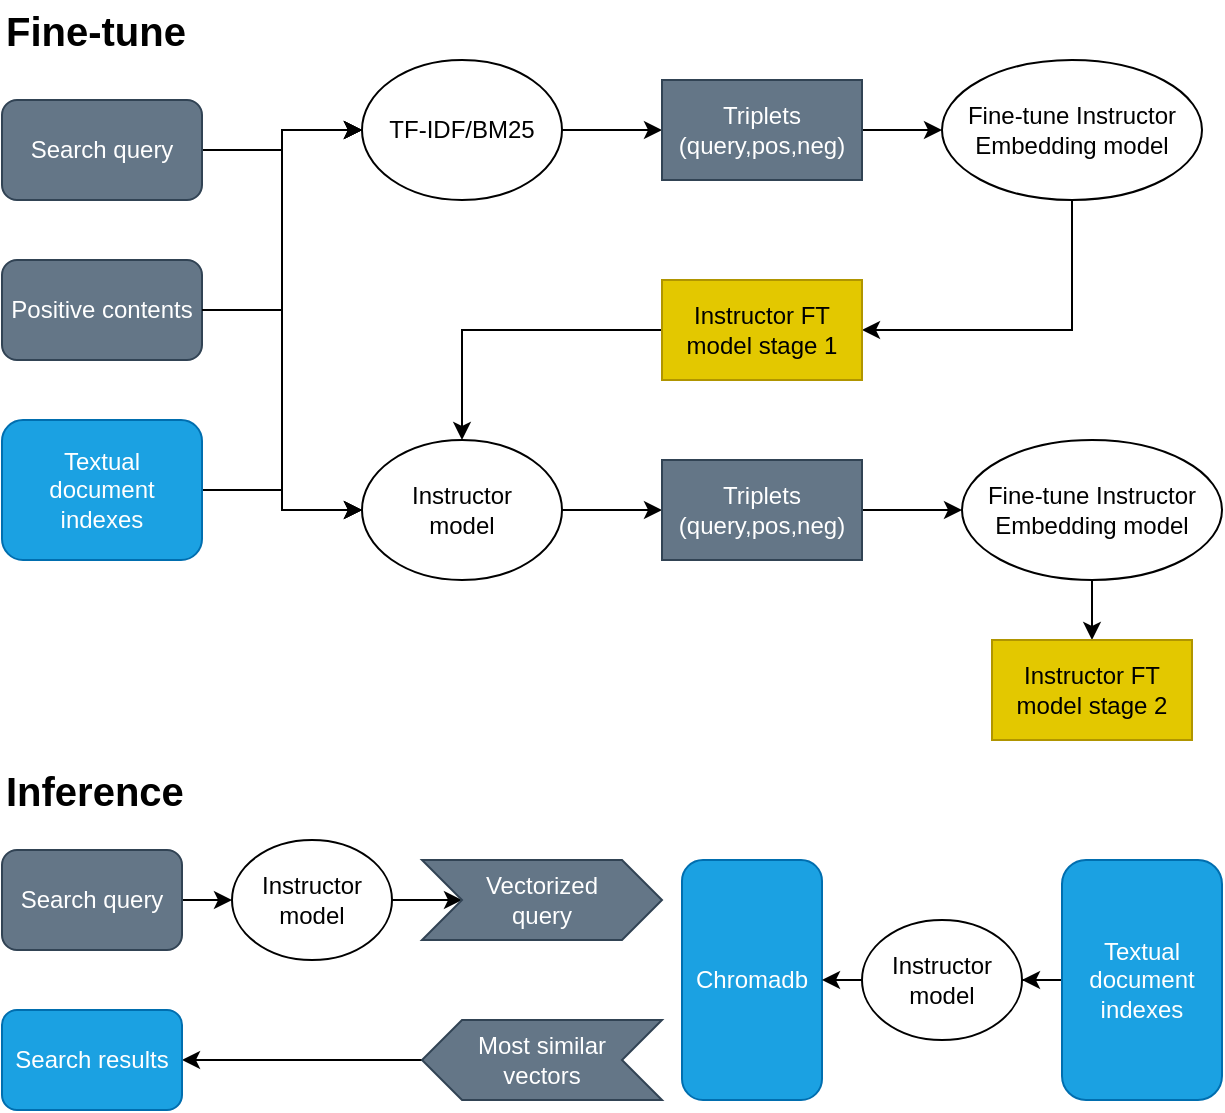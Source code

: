 <mxfile version="21.5.1" type="device">
  <diagram name="Page-1" id="hh932eutqQCeLG9CE4Ng">
    <mxGraphModel dx="1247" dy="1785" grid="1" gridSize="10" guides="1" tooltips="1" connect="1" arrows="1" fold="1" page="1" pageScale="1" pageWidth="850" pageHeight="1100" math="0" shadow="0">
      <root>
        <mxCell id="0" />
        <mxCell id="1" parent="0" />
        <mxCell id="B8qjauAhTTX-YfYlPJ6S-7" style="edgeStyle=orthogonalEdgeStyle;rounded=0;orthogonalLoop=1;jettySize=auto;html=1;" parent="1" source="B8qjauAhTTX-YfYlPJ6S-2" target="B8qjauAhTTX-YfYlPJ6S-4" edge="1">
          <mxGeometry relative="1" as="geometry" />
        </mxCell>
        <mxCell id="B8qjauAhTTX-YfYlPJ6S-2" value="Instructor&lt;br&gt;model" style="ellipse;whiteSpace=wrap;html=1;" parent="1" vertex="1">
          <mxGeometry x="345" y="150" width="80" height="60" as="geometry" />
        </mxCell>
        <mxCell id="B8qjauAhTTX-YfYlPJ6S-4" value="Vectorized&lt;br&gt;query" style="shape=step;perimeter=stepPerimeter;whiteSpace=wrap;html=1;fixedSize=1;rounded=0;fillColor=#647687;fontColor=#ffffff;strokeColor=#314354;" parent="1" vertex="1">
          <mxGeometry x="440" y="160" width="120" height="40" as="geometry" />
        </mxCell>
        <mxCell id="B8qjauAhTTX-YfYlPJ6S-9" value="Chromadb" style="rounded=1;whiteSpace=wrap;html=1;fillColor=#1ba1e2;fontColor=#ffffff;strokeColor=#006EAF;" parent="1" vertex="1">
          <mxGeometry x="570" y="160" width="70" height="120" as="geometry" />
        </mxCell>
        <mxCell id="B8qjauAhTTX-YfYlPJ6S-14" style="edgeStyle=orthogonalEdgeStyle;rounded=0;orthogonalLoop=1;jettySize=auto;html=1;entryX=1;entryY=0.5;entryDx=0;entryDy=0;" parent="1" source="B8qjauAhTTX-YfYlPJ6S-10" target="B8qjauAhTTX-YfYlPJ6S-24" edge="1">
          <mxGeometry relative="1" as="geometry">
            <mxPoint x="770.0" y="240" as="targetPoint" />
          </mxGeometry>
        </mxCell>
        <mxCell id="B8qjauAhTTX-YfYlPJ6S-10" value="Textual&lt;br&gt;document&lt;br&gt;indexes" style="rounded=1;whiteSpace=wrap;html=1;fillColor=#1ba1e2;fontColor=#ffffff;strokeColor=#006EAF;" parent="1" vertex="1">
          <mxGeometry x="760" y="160" width="80" height="120" as="geometry" />
        </mxCell>
        <mxCell id="B8qjauAhTTX-YfYlPJ6S-12" style="edgeStyle=orthogonalEdgeStyle;rounded=0;orthogonalLoop=1;jettySize=auto;html=1;entryX=1;entryY=0.5;entryDx=0;entryDy=0;exitX=0;exitY=0.5;exitDx=0;exitDy=0;" parent="1" source="B8qjauAhTTX-YfYlPJ6S-24" target="B8qjauAhTTX-YfYlPJ6S-9" edge="1">
          <mxGeometry relative="1" as="geometry">
            <mxPoint x="660.0" y="240.034" as="sourcePoint" />
          </mxGeometry>
        </mxCell>
        <mxCell id="B8qjauAhTTX-YfYlPJ6S-23" style="edgeStyle=orthogonalEdgeStyle;rounded=0;orthogonalLoop=1;jettySize=auto;html=1;entryX=1;entryY=0.5;entryDx=0;entryDy=0;" parent="1" source="B8qjauAhTTX-YfYlPJ6S-22" target="uROtnzAx9X5Tsi-1OuP4-3" edge="1">
          <mxGeometry relative="1" as="geometry">
            <mxPoint x="320" y="260" as="targetPoint" />
          </mxGeometry>
        </mxCell>
        <mxCell id="B8qjauAhTTX-YfYlPJ6S-22" value="Most similar &lt;br&gt;vectors" style="shape=step;perimeter=stepPerimeter;whiteSpace=wrap;html=1;fixedSize=1;rounded=0;size=20;rotation=0;direction=west;flipH=0;flipV=1;fillColor=#647687;fontColor=#ffffff;strokeColor=#314354;" parent="1" vertex="1">
          <mxGeometry x="440" y="240" width="120" height="40" as="geometry" />
        </mxCell>
        <mxCell id="B8qjauAhTTX-YfYlPJ6S-24" value="Instructor&lt;br&gt;model" style="ellipse;whiteSpace=wrap;html=1;" parent="1" vertex="1">
          <mxGeometry x="660" y="190" width="80" height="60" as="geometry" />
        </mxCell>
        <mxCell id="ORxg5ABxXIIm0i5PQpDy-5" style="edgeStyle=orthogonalEdgeStyle;rounded=0;orthogonalLoop=1;jettySize=auto;html=1;entryX=0;entryY=0.5;entryDx=0;entryDy=0;exitX=1;exitY=0.5;exitDx=0;exitDy=0;" parent="1" source="uROtnzAx9X5Tsi-1OuP4-5" target="ORxg5ABxXIIm0i5PQpDy-3" edge="1">
          <mxGeometry relative="1" as="geometry">
            <mxPoint x="330" y="-270" as="sourcePoint" />
          </mxGeometry>
        </mxCell>
        <mxCell id="ORxg5ABxXIIm0i5PQpDy-6" style="edgeStyle=orthogonalEdgeStyle;rounded=0;orthogonalLoop=1;jettySize=auto;html=1;entryX=0;entryY=0.5;entryDx=0;entryDy=0;" parent="1" source="ORxg5ABxXIIm0i5PQpDy-2" target="ORxg5ABxXIIm0i5PQpDy-3" edge="1">
          <mxGeometry relative="1" as="geometry" />
        </mxCell>
        <mxCell id="uROtnzAx9X5Tsi-1OuP4-11" style="edgeStyle=orthogonalEdgeStyle;rounded=0;orthogonalLoop=1;jettySize=auto;html=1;entryX=0;entryY=0.5;entryDx=0;entryDy=0;" edge="1" parent="1" source="ORxg5ABxXIIm0i5PQpDy-3" target="uROtnzAx9X5Tsi-1OuP4-10">
          <mxGeometry relative="1" as="geometry" />
        </mxCell>
        <mxCell id="ORxg5ABxXIIm0i5PQpDy-3" value="TF-IDF/BM25" style="ellipse;whiteSpace=wrap;html=1;" parent="1" vertex="1">
          <mxGeometry x="410" y="-240" width="100" height="70" as="geometry" />
        </mxCell>
        <mxCell id="uROtnzAx9X5Tsi-1OuP4-4" value="" style="edgeStyle=orthogonalEdgeStyle;rounded=0;orthogonalLoop=1;jettySize=auto;html=1;" edge="1" parent="1" source="uROtnzAx9X5Tsi-1OuP4-2" target="B8qjauAhTTX-YfYlPJ6S-2">
          <mxGeometry relative="1" as="geometry" />
        </mxCell>
        <mxCell id="uROtnzAx9X5Tsi-1OuP4-2" value="Search query" style="rounded=1;whiteSpace=wrap;html=1;fillColor=#647687;fontColor=#ffffff;strokeColor=#314354;" vertex="1" parent="1">
          <mxGeometry x="230" y="155" width="90" height="50" as="geometry" />
        </mxCell>
        <mxCell id="uROtnzAx9X5Tsi-1OuP4-3" value="Search results" style="rounded=1;whiteSpace=wrap;html=1;fillColor=#1ba1e2;fontColor=#ffffff;strokeColor=#006EAF;" vertex="1" parent="1">
          <mxGeometry x="230" y="235" width="90" height="50" as="geometry" />
        </mxCell>
        <mxCell id="uROtnzAx9X5Tsi-1OuP4-17" style="edgeStyle=orthogonalEdgeStyle;rounded=0;orthogonalLoop=1;jettySize=auto;html=1;entryX=0;entryY=0.5;entryDx=0;entryDy=0;" edge="1" parent="1" source="uROtnzAx9X5Tsi-1OuP4-5" target="uROtnzAx9X5Tsi-1OuP4-14">
          <mxGeometry relative="1" as="geometry" />
        </mxCell>
        <mxCell id="uROtnzAx9X5Tsi-1OuP4-5" value="Search query" style="rounded=1;whiteSpace=wrap;html=1;fillColor=#647687;fontColor=#ffffff;strokeColor=#314354;" vertex="1" parent="1">
          <mxGeometry x="230" y="-220" width="100" height="50" as="geometry" />
        </mxCell>
        <mxCell id="uROtnzAx9X5Tsi-1OuP4-7" style="edgeStyle=orthogonalEdgeStyle;rounded=0;orthogonalLoop=1;jettySize=auto;html=1;entryX=0;entryY=0.5;entryDx=0;entryDy=0;" edge="1" parent="1" source="ORxg5ABxXIIm0i5PQpDy-2" target="ORxg5ABxXIIm0i5PQpDy-3">
          <mxGeometry relative="1" as="geometry" />
        </mxCell>
        <mxCell id="uROtnzAx9X5Tsi-1OuP4-18" style="edgeStyle=orthogonalEdgeStyle;rounded=0;orthogonalLoop=1;jettySize=auto;html=1;entryX=0;entryY=0.5;entryDx=0;entryDy=0;" edge="1" parent="1" source="uROtnzAx9X5Tsi-1OuP4-6" target="uROtnzAx9X5Tsi-1OuP4-14">
          <mxGeometry relative="1" as="geometry" />
        </mxCell>
        <mxCell id="uROtnzAx9X5Tsi-1OuP4-6" value="Positive contents" style="rounded=1;whiteSpace=wrap;html=1;fillColor=#647687;fontColor=#ffffff;strokeColor=#314354;" vertex="1" parent="1">
          <mxGeometry x="230" y="-140" width="100" height="50" as="geometry" />
        </mxCell>
        <mxCell id="uROtnzAx9X5Tsi-1OuP4-8" value="" style="edgeStyle=orthogonalEdgeStyle;rounded=0;orthogonalLoop=1;jettySize=auto;html=1;entryX=0;entryY=0.5;entryDx=0;entryDy=0;" edge="1" parent="1" source="uROtnzAx9X5Tsi-1OuP4-6" target="ORxg5ABxXIIm0i5PQpDy-3">
          <mxGeometry relative="1" as="geometry">
            <mxPoint x="330" y="-205" as="sourcePoint" />
            <mxPoint x="410" y="-205" as="targetPoint" />
          </mxGeometry>
        </mxCell>
        <mxCell id="uROtnzAx9X5Tsi-1OuP4-19" style="edgeStyle=orthogonalEdgeStyle;rounded=0;orthogonalLoop=1;jettySize=auto;html=1;entryX=0;entryY=0.5;entryDx=0;entryDy=0;" edge="1" parent="1" source="ORxg5ABxXIIm0i5PQpDy-2" target="uROtnzAx9X5Tsi-1OuP4-14">
          <mxGeometry relative="1" as="geometry" />
        </mxCell>
        <mxCell id="ORxg5ABxXIIm0i5PQpDy-2" value="Textual&lt;br&gt;document&lt;br&gt;indexes" style="rounded=1;whiteSpace=wrap;html=1;fillColor=#1ba1e2;fontColor=#ffffff;strokeColor=#006EAF;" parent="1" vertex="1">
          <mxGeometry x="230" y="-60" width="100" height="70" as="geometry" />
        </mxCell>
        <mxCell id="uROtnzAx9X5Tsi-1OuP4-13" style="edgeStyle=orthogonalEdgeStyle;rounded=0;orthogonalLoop=1;jettySize=auto;html=1;entryX=0;entryY=0.5;entryDx=0;entryDy=0;" edge="1" parent="1" source="uROtnzAx9X5Tsi-1OuP4-10" target="uROtnzAx9X5Tsi-1OuP4-12">
          <mxGeometry relative="1" as="geometry" />
        </mxCell>
        <mxCell id="uROtnzAx9X5Tsi-1OuP4-10" value="Triplets&lt;br&gt;(query,pos,neg)" style="rounded=0;whiteSpace=wrap;html=1;fillColor=#647687;fontColor=#ffffff;strokeColor=#314354;" vertex="1" parent="1">
          <mxGeometry x="560" y="-230" width="100" height="50" as="geometry" />
        </mxCell>
        <mxCell id="uROtnzAx9X5Tsi-1OuP4-47" style="edgeStyle=orthogonalEdgeStyle;rounded=0;orthogonalLoop=1;jettySize=auto;html=1;entryX=1;entryY=0.5;entryDx=0;entryDy=0;" edge="1" parent="1" source="uROtnzAx9X5Tsi-1OuP4-12" target="uROtnzAx9X5Tsi-1OuP4-42">
          <mxGeometry relative="1" as="geometry">
            <mxPoint x="765" y="-90" as="targetPoint" />
            <Array as="points">
              <mxPoint x="765" y="-105" />
            </Array>
          </mxGeometry>
        </mxCell>
        <mxCell id="uROtnzAx9X5Tsi-1OuP4-12" value="Fine-tune Instructor Embedding model" style="ellipse;whiteSpace=wrap;html=1;" vertex="1" parent="1">
          <mxGeometry x="700" y="-240" width="130" height="70" as="geometry" />
        </mxCell>
        <mxCell id="uROtnzAx9X5Tsi-1OuP4-31" style="edgeStyle=orthogonalEdgeStyle;rounded=0;orthogonalLoop=1;jettySize=auto;html=1;entryX=0;entryY=0.5;entryDx=0;entryDy=0;" edge="1" parent="1" source="uROtnzAx9X5Tsi-1OuP4-14" target="uROtnzAx9X5Tsi-1OuP4-29">
          <mxGeometry relative="1" as="geometry" />
        </mxCell>
        <mxCell id="uROtnzAx9X5Tsi-1OuP4-14" value="Instructor&lt;br&gt;model" style="ellipse;whiteSpace=wrap;html=1;" vertex="1" parent="1">
          <mxGeometry x="410" y="-50" width="100" height="70" as="geometry" />
        </mxCell>
        <mxCell id="uROtnzAx9X5Tsi-1OuP4-33" style="edgeStyle=orthogonalEdgeStyle;rounded=0;orthogonalLoop=1;jettySize=auto;html=1;entryX=0;entryY=0.5;entryDx=0;entryDy=0;" edge="1" parent="1" source="uROtnzAx9X5Tsi-1OuP4-29" target="uROtnzAx9X5Tsi-1OuP4-34">
          <mxGeometry relative="1" as="geometry">
            <mxPoint x="710.0" y="-15" as="targetPoint" />
          </mxGeometry>
        </mxCell>
        <mxCell id="uROtnzAx9X5Tsi-1OuP4-29" value="Triplets&lt;br&gt;(query,pos,neg)" style="rounded=0;whiteSpace=wrap;html=1;fillColor=#647687;fontColor=#ffffff;strokeColor=#314354;" vertex="1" parent="1">
          <mxGeometry x="560" y="-40" width="100" height="50" as="geometry" />
        </mxCell>
        <mxCell id="uROtnzAx9X5Tsi-1OuP4-36" style="edgeStyle=orthogonalEdgeStyle;rounded=0;orthogonalLoop=1;jettySize=auto;html=1;entryX=0.5;entryY=0;entryDx=0;entryDy=0;" edge="1" parent="1" source="uROtnzAx9X5Tsi-1OuP4-34" target="uROtnzAx9X5Tsi-1OuP4-48">
          <mxGeometry relative="1" as="geometry">
            <mxPoint x="775" y="50" as="targetPoint" />
          </mxGeometry>
        </mxCell>
        <mxCell id="uROtnzAx9X5Tsi-1OuP4-34" value="Fine-tune Instructor Embedding model" style="ellipse;whiteSpace=wrap;html=1;" vertex="1" parent="1">
          <mxGeometry x="710" y="-50" width="130" height="70" as="geometry" />
        </mxCell>
        <mxCell id="uROtnzAx9X5Tsi-1OuP4-37" value="Inference" style="text;html=1;strokeColor=none;fillColor=none;align=left;verticalAlign=middle;whiteSpace=wrap;rounded=0;fontStyle=1;fontSize=20;" vertex="1" parent="1">
          <mxGeometry x="230" y="110" width="90" height="30" as="geometry" />
        </mxCell>
        <mxCell id="uROtnzAx9X5Tsi-1OuP4-38" value="Fine-tune" style="text;html=1;strokeColor=none;fillColor=none;align=left;verticalAlign=middle;whiteSpace=wrap;rounded=0;fontStyle=1;fontSize=20;" vertex="1" parent="1">
          <mxGeometry x="230" y="-270" width="100" height="30" as="geometry" />
        </mxCell>
        <mxCell id="uROtnzAx9X5Tsi-1OuP4-45" style="edgeStyle=orthogonalEdgeStyle;rounded=0;orthogonalLoop=1;jettySize=auto;html=1;entryX=0.5;entryY=0;entryDx=0;entryDy=0;" edge="1" parent="1" source="uROtnzAx9X5Tsi-1OuP4-42" target="uROtnzAx9X5Tsi-1OuP4-14">
          <mxGeometry relative="1" as="geometry" />
        </mxCell>
        <mxCell id="uROtnzAx9X5Tsi-1OuP4-42" value="Instructor FT model stage 1" style="rounded=0;whiteSpace=wrap;html=1;fillColor=#e3c800;fontColor=#000000;strokeColor=#B09500;" vertex="1" parent="1">
          <mxGeometry x="560" y="-130" width="100" height="50" as="geometry" />
        </mxCell>
        <mxCell id="uROtnzAx9X5Tsi-1OuP4-48" value="Instructor FT model stage 2" style="rounded=0;whiteSpace=wrap;html=1;fillColor=#e3c800;fontColor=#000000;strokeColor=#B09500;" vertex="1" parent="1">
          <mxGeometry x="725" y="50" width="100" height="50" as="geometry" />
        </mxCell>
      </root>
    </mxGraphModel>
  </diagram>
</mxfile>
